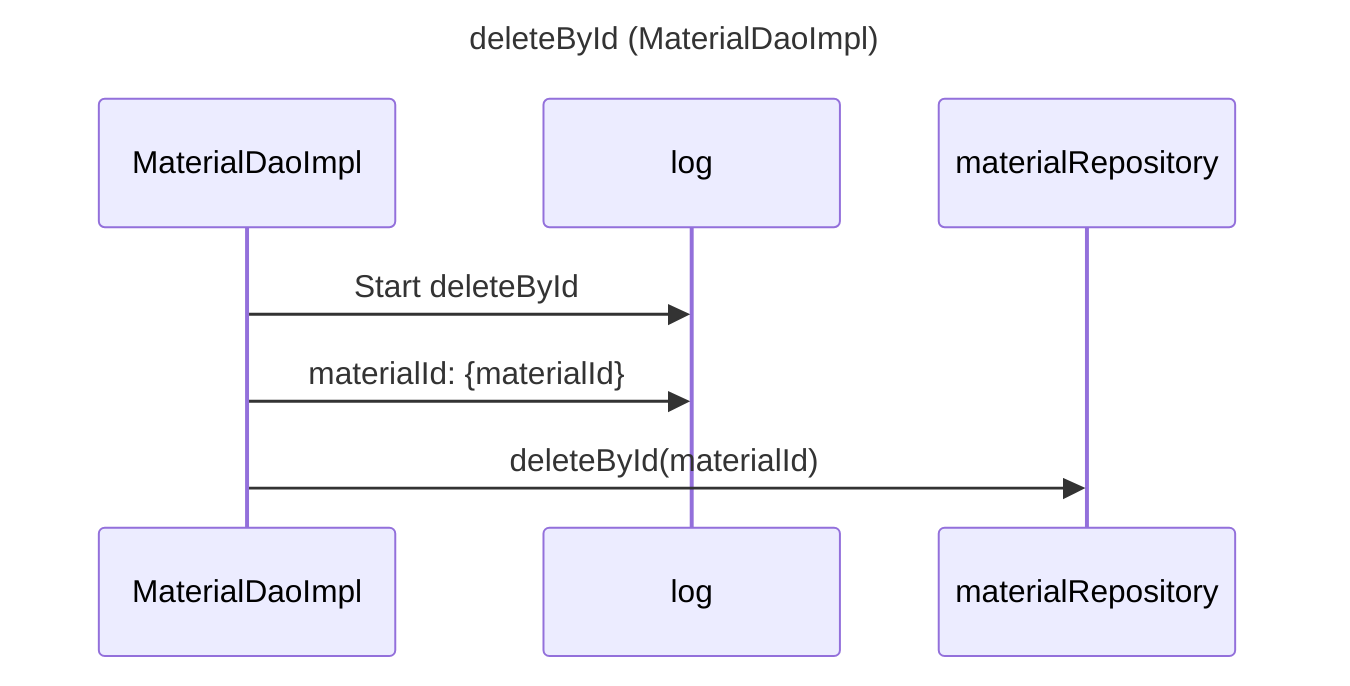 ---
title: deleteById (MaterialDaoImpl)
---

sequenceDiagram
    participant MaterialDaoImpl
    participant log
    participant materialRepository
    
    MaterialDaoImpl->>log: Start deleteById
    MaterialDaoImpl->>log: materialId: {materialId}
    MaterialDaoImpl->>materialRepository: deleteById(materialId)